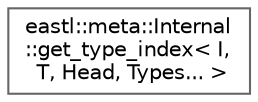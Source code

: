 digraph "类继承关系图"
{
 // LATEX_PDF_SIZE
  bgcolor="transparent";
  edge [fontname=Helvetica,fontsize=10,labelfontname=Helvetica,labelfontsize=10];
  node [fontname=Helvetica,fontsize=10,shape=box,height=0.2,width=0.4];
  rankdir="LR";
  Node0 [id="Node000000",label="eastl::meta::Internal\l::get_type_index\< I,\l T, Head, Types... \>",height=0.2,width=0.4,color="grey40", fillcolor="white", style="filled",URL="$structeastl_1_1meta_1_1_internal_1_1get__type__index_3_01_i_00_01_t_00_01_head_00_01_types_8_8_8_01_4.html",tooltip=" "];
}
